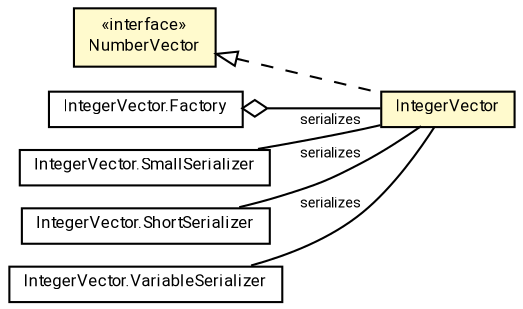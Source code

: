 #!/usr/local/bin/dot
#
# Class diagram 
# Generated by UMLGraph version R5_7_2-60-g0e99a6 (http://www.spinellis.gr/umlgraph/)
#

digraph G {
	graph [fontnames="svg"]
	edge [fontname="Roboto",fontsize=7,labelfontname="Roboto",labelfontsize=7,color="black"];
	node [fontname="Roboto",fontcolor="black",fontsize=8,shape=plaintext,margin=0,width=0,height=0];
	nodesep=0.15;
	ranksep=0.25;
	rankdir=LR;
	// de.lmu.ifi.dbs.elki.data.NumberVector
	c5451846 [label=<<table title="de.lmu.ifi.dbs.elki.data.NumberVector" border="0" cellborder="1" cellspacing="0" cellpadding="2" bgcolor="LemonChiffon" href="NumberVector.html" target="_parent">
		<tr><td><table border="0" cellspacing="0" cellpadding="1">
		<tr><td align="center" balign="center"> &#171;interface&#187; </td></tr>
		<tr><td align="center" balign="center"> <font face="Roboto">NumberVector</font> </td></tr>
		</table></td></tr>
		</table>>, URL="NumberVector.html"];
	// de.lmu.ifi.dbs.elki.data.IntegerVector
	c5451940 [label=<<table title="de.lmu.ifi.dbs.elki.data.IntegerVector" border="0" cellborder="1" cellspacing="0" cellpadding="2" bgcolor="lemonChiffon" href="IntegerVector.html" target="_parent">
		<tr><td><table border="0" cellspacing="0" cellpadding="1">
		<tr><td align="center" balign="center"> <font face="Roboto">IntegerVector</font> </td></tr>
		</table></td></tr>
		</table>>, URL="IntegerVector.html"];
	// de.lmu.ifi.dbs.elki.data.IntegerVector.Factory
	c5451941 [label=<<table title="de.lmu.ifi.dbs.elki.data.IntegerVector.Factory" border="0" cellborder="1" cellspacing="0" cellpadding="2" href="IntegerVector.Factory.html" target="_parent">
		<tr><td><table border="0" cellspacing="0" cellpadding="1">
		<tr><td align="center" balign="center"> <font face="Roboto">IntegerVector.Factory</font> </td></tr>
		</table></td></tr>
		</table>>, URL="IntegerVector.Factory.html"];
	// de.lmu.ifi.dbs.elki.data.IntegerVector.SmallSerializer
	c5451943 [label=<<table title="de.lmu.ifi.dbs.elki.data.IntegerVector.SmallSerializer" border="0" cellborder="1" cellspacing="0" cellpadding="2" href="IntegerVector.SmallSerializer.html" target="_parent">
		<tr><td><table border="0" cellspacing="0" cellpadding="1">
		<tr><td align="center" balign="center"> <font face="Roboto">IntegerVector.SmallSerializer</font> </td></tr>
		</table></td></tr>
		</table>>, URL="IntegerVector.SmallSerializer.html"];
	// de.lmu.ifi.dbs.elki.data.IntegerVector.ShortSerializer
	c5451944 [label=<<table title="de.lmu.ifi.dbs.elki.data.IntegerVector.ShortSerializer" border="0" cellborder="1" cellspacing="0" cellpadding="2" href="IntegerVector.ShortSerializer.html" target="_parent">
		<tr><td><table border="0" cellspacing="0" cellpadding="1">
		<tr><td align="center" balign="center"> <font face="Roboto">IntegerVector.ShortSerializer</font> </td></tr>
		</table></td></tr>
		</table>>, URL="IntegerVector.ShortSerializer.html"];
	// de.lmu.ifi.dbs.elki.data.IntegerVector.VariableSerializer
	c5451945 [label=<<table title="de.lmu.ifi.dbs.elki.data.IntegerVector.VariableSerializer" border="0" cellborder="1" cellspacing="0" cellpadding="2" href="IntegerVector.VariableSerializer.html" target="_parent">
		<tr><td><table border="0" cellspacing="0" cellpadding="1">
		<tr><td align="center" balign="center"> <font face="Roboto">IntegerVector.VariableSerializer</font> </td></tr>
		</table></td></tr>
		</table>>, URL="IntegerVector.VariableSerializer.html"];
	// de.lmu.ifi.dbs.elki.data.IntegerVector implements de.lmu.ifi.dbs.elki.data.NumberVector
	c5451846 -> c5451940 [arrowtail=empty,style=dashed,dir=back,weight=9];
	// de.lmu.ifi.dbs.elki.data.IntegerVector.Factory has de.lmu.ifi.dbs.elki.data.IntegerVector
	c5451941 -> c5451940 [arrowhead=none,arrowtail=ediamond,dir=back,weight=4];
	// de.lmu.ifi.dbs.elki.data.IntegerVector.SmallSerializer assoc de.lmu.ifi.dbs.elki.data.IntegerVector
	c5451943 -> c5451940 [arrowhead=none,weight=2,label="serializes"];
	// de.lmu.ifi.dbs.elki.data.IntegerVector.ShortSerializer assoc de.lmu.ifi.dbs.elki.data.IntegerVector
	c5451944 -> c5451940 [arrowhead=none,weight=2,label="serializes"];
	// de.lmu.ifi.dbs.elki.data.IntegerVector.VariableSerializer assoc de.lmu.ifi.dbs.elki.data.IntegerVector
	c5451945 -> c5451940 [arrowhead=none,weight=2,label="serializes"];
}

